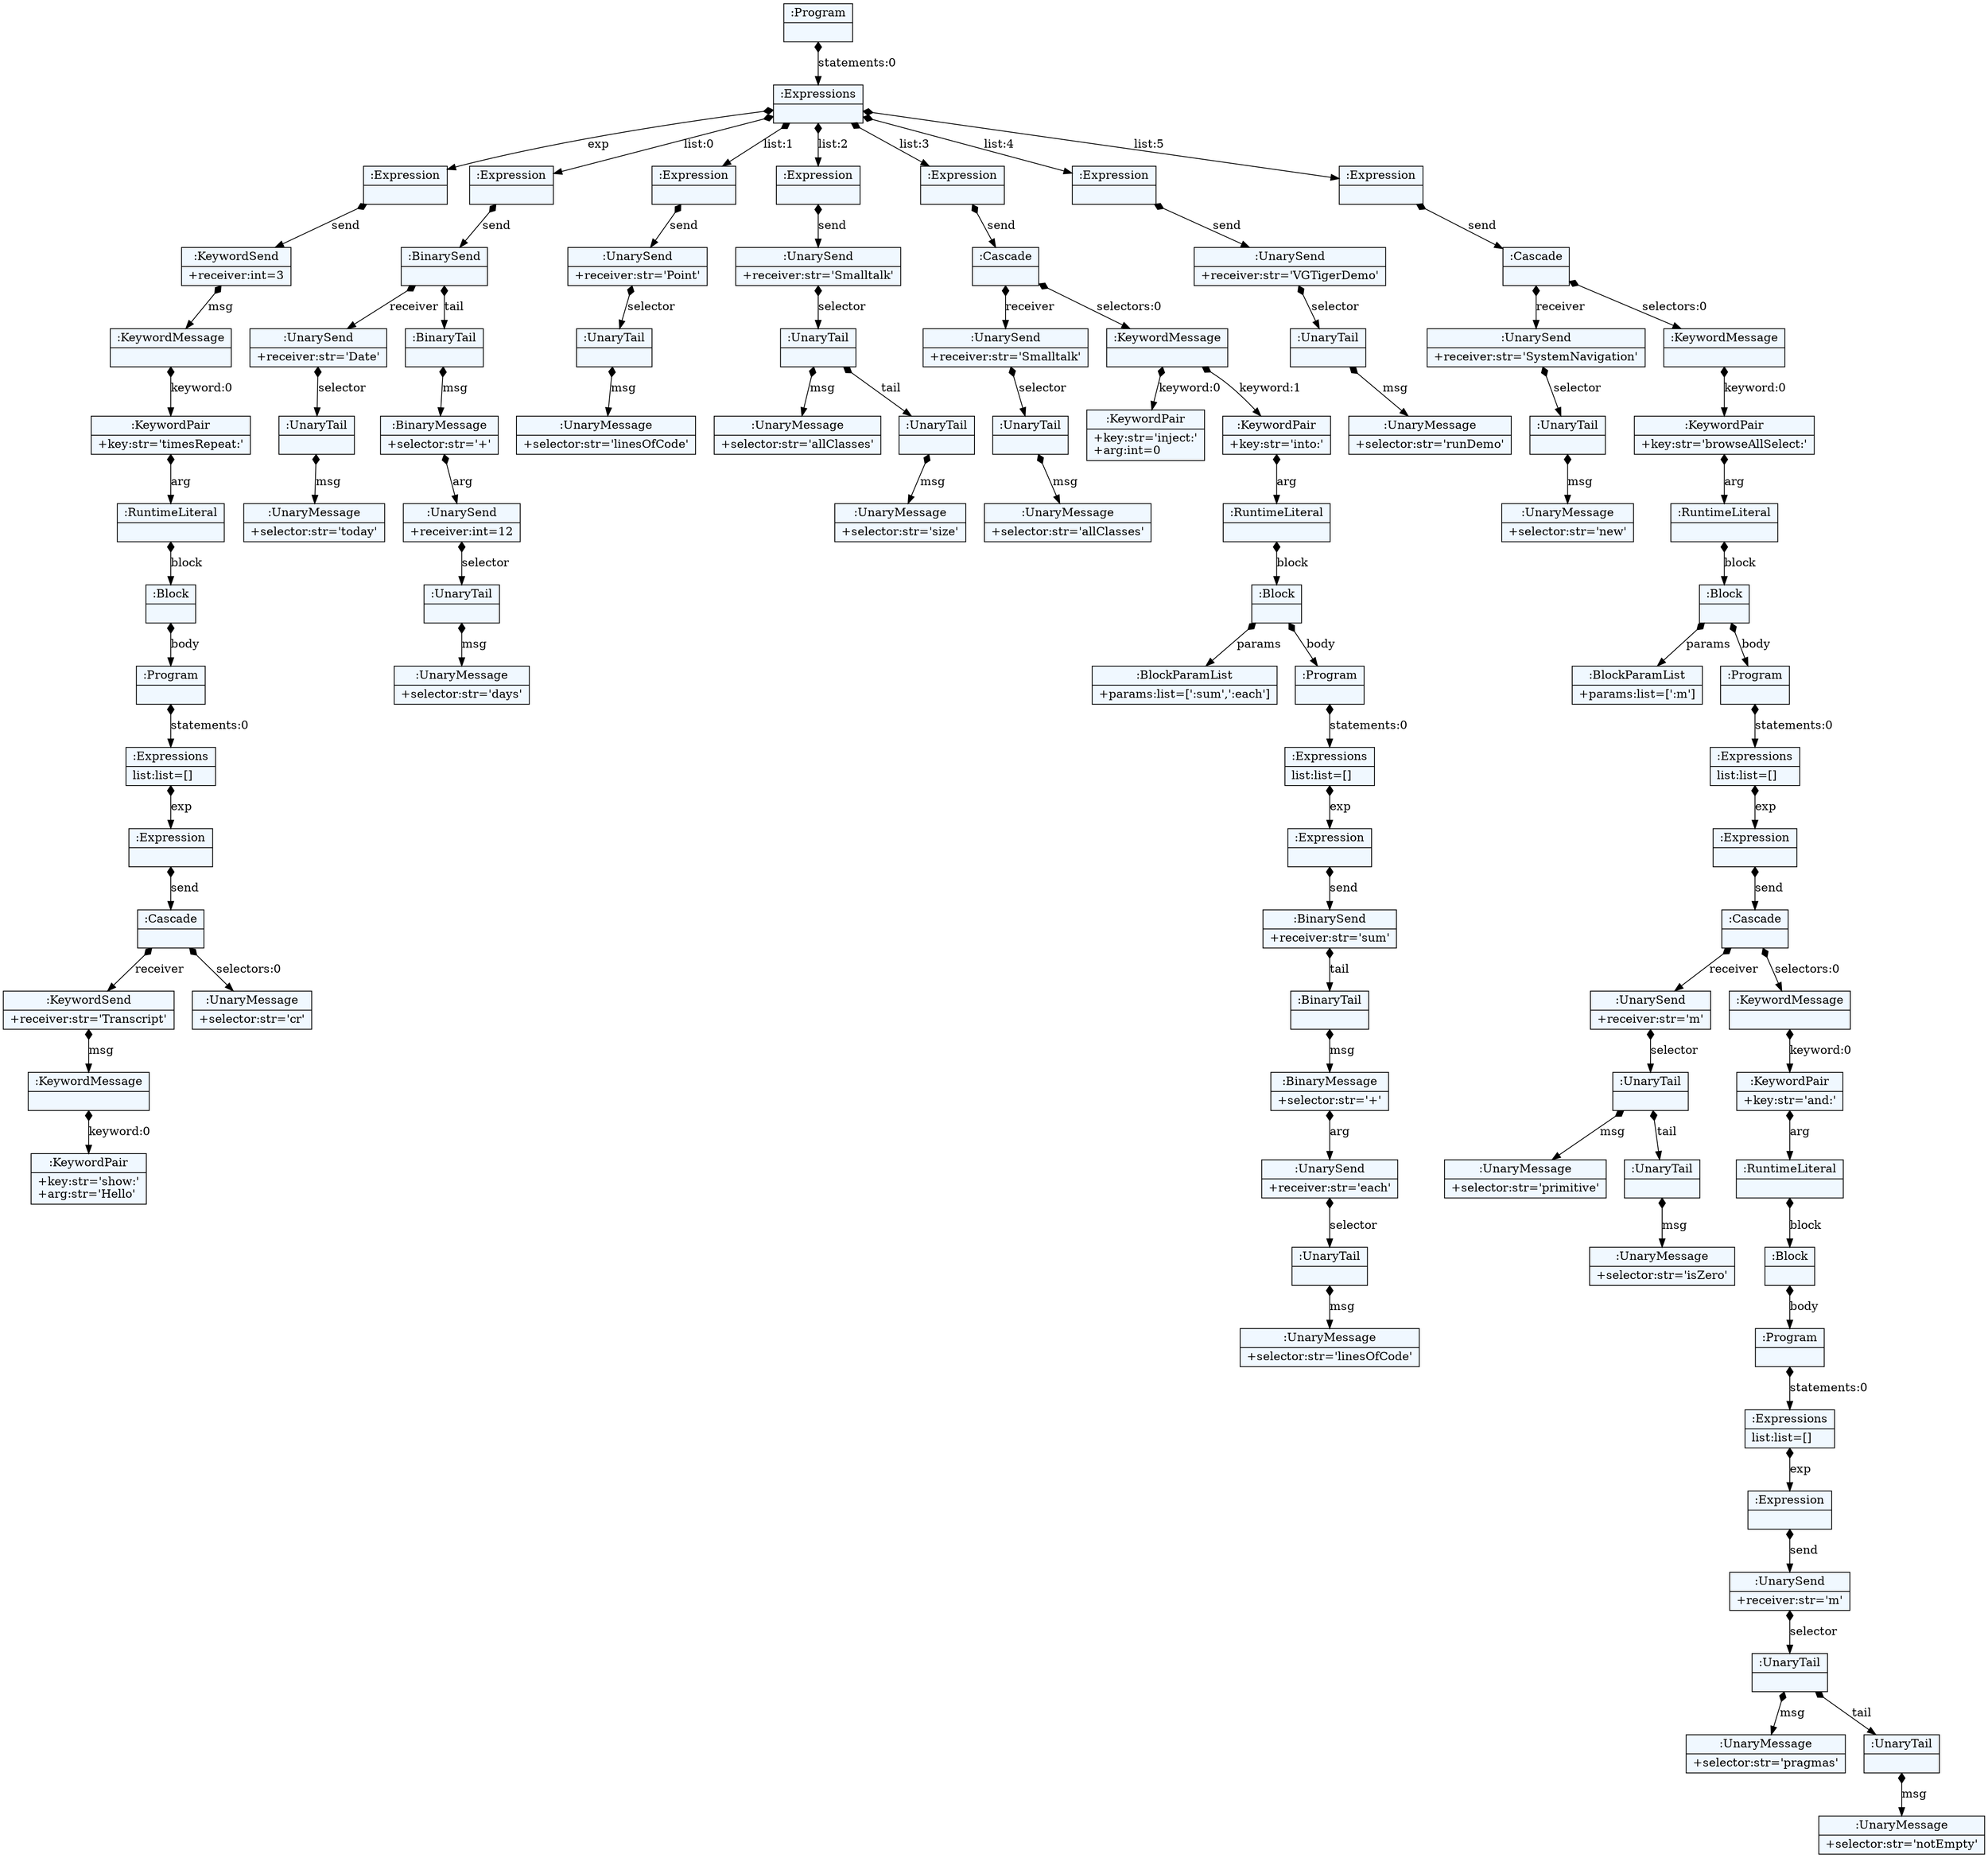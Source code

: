 
    digraph textX {
    fontname = "Bitstream Vera Sans"
    fontsize = 8
    node[
        shape=record,
        style=filled,
        fillcolor=aliceblue
    ]
    nodesep = 0.3
    edge[dir=black,arrowtail=empty]


3018041416168 -> 3018017881784 [label="statements:0" arrowtail=diamond dir=both]
3018017881784 -> 3018037277640 [label="exp" arrowtail=diamond dir=both]
3018037277640 -> 3018092703248 [label="send" arrowtail=diamond dir=both]
3018092703248 -> 3018133253816 [label="msg" arrowtail=diamond dir=both]
3018133253816 -> 3018133253928 [label="keyword:0" arrowtail=diamond dir=both]
3018133253928 -> 3018133253312 [label="arg" arrowtail=diamond dir=both]
3018133253312 -> 3018156540088 [label="block" arrowtail=diamond dir=both]
3018156540088 -> 3018156540592 [label="body" arrowtail=diamond dir=both]
3018156540592 -> 3018156540256 [label="statements:0" arrowtail=diamond dir=both]
3018156540256 -> 3018014497984 [label="exp" arrowtail=diamond dir=both]
3018014497984 -> 3018210605432 [label="send" arrowtail=diamond dir=both]
3018210605432 -> 3018210605600 [label="receiver" arrowtail=diamond dir=both]
3018210605600 -> 3018210605824 [label="msg" arrowtail=diamond dir=both]
3018210605824 -> 3018210605936 [label="keyword:0" arrowtail=diamond dir=both]
3018210605936[label="{:KeywordPair|+key:str='show:'\l+arg:str='Hello'\l}"]
3018210605824[label="{:KeywordMessage|}"]
3018210605600[label="{:KeywordSend|+receiver:str='Transcript'\l}"]
3018210605432 -> 3018210605656 [label="selectors:0" arrowtail=diamond dir=both]
3018210605656[label="{:UnaryMessage|+selector:str='cr'\l}"]
3018210605432[label="{:Cascade|}"]
3018014497984[label="{:Expression|}"]
3018156540256[label="{:Expressions|list:list=[]\l}"]
3018156540592[label="{:Program|}"]
3018156540088[label="{:Block|}"]
3018133253312[label="{:RuntimeLiteral|}"]
3018133253928[label="{:KeywordPair|+key:str='timesRepeat:'\l}"]
3018133253816[label="{:KeywordMessage|}"]
3018092703248[label="{:KeywordSend|+receiver:int=3\l}"]
3018037277640[label="{:Expression|}"]
3018017881784 -> 3018037279376 [label="list:0" arrowtail=diamond dir=both]
3018037279376 -> 3018094267528 [label="send" arrowtail=diamond dir=both]
3018094267528 -> 3018133253536 [label="receiver" arrowtail=diamond dir=both]
3018133253536 -> 3018156540144 [label="selector" arrowtail=diamond dir=both]
3018156540144 -> 3018156540536 [label="msg" arrowtail=diamond dir=both]
3018156540536[label="{:UnaryMessage|+selector:str='today'\l}"]
3018156540144[label="{:UnaryTail|}"]
3018133253536[label="{:UnarySend|+receiver:str='Date'\l}"]
3018094267528 -> 3018133253368 [label="tail" arrowtail=diamond dir=both]
3018133253368 -> 3018156540200 [label="msg" arrowtail=diamond dir=both]
3018156540200 -> 3018014498264 [label="arg" arrowtail=diamond dir=both]
3018014498264 -> 3018210605544 [label="selector" arrowtail=diamond dir=both]
3018210605544 -> 3018210605768 [label="msg" arrowtail=diamond dir=both]
3018210605768[label="{:UnaryMessage|+selector:str='days'\l}"]
3018210605544[label="{:UnaryTail|}"]
3018014498264[label="{:UnarySend|+receiver:int=12\l}"]
3018156540200[label="{:BinaryMessage|+selector:str='+'\l}"]
3018133253368[label="{:BinaryTail|}"]
3018094267528[label="{:BinarySend|}"]
3018037279376[label="{:Expression|}"]
3018017881784 -> 3018092703416 [label="list:1" arrowtail=diamond dir=both]
3018092703416 -> 3018133254096 [label="send" arrowtail=diamond dir=both]
3018133254096 -> 3018156540312 [label="selector" arrowtail=diamond dir=both]
3018156540312 -> 3018210605376 [label="msg" arrowtail=diamond dir=both]
3018210605376[label="{:UnaryMessage|+selector:str='linesOfCode'\l}"]
3018156540312[label="{:UnaryTail|}"]
3018133254096[label="{:UnarySend|+receiver:str='Point'\l}"]
3018092703416[label="{:Expression|}"]
3018017881784 -> 3018092703528 [label="list:2" arrowtail=diamond dir=both]
3018092703528 -> 3018156539976 [label="send" arrowtail=diamond dir=both]
3018156539976 -> 3018210605712 [label="selector" arrowtail=diamond dir=both]
3018210605712 -> 3018210605992 [label="msg" arrowtail=diamond dir=both]
3018210605992[label="{:UnaryMessage|+selector:str='allClasses'\l}"]
3018210605712 -> 3018210606216 [label="tail" arrowtail=diamond dir=both]
3018210606216 -> 3018210606272 [label="msg" arrowtail=diamond dir=both]
3018210606272[label="{:UnaryMessage|+selector:str='size'\l}"]
3018210606216[label="{:UnaryTail|}"]
3018210605712[label="{:UnaryTail|}"]
3018156539976[label="{:UnarySend|+receiver:str='Smalltalk'\l}"]
3018092703528[label="{:Expression|}"]
3018017881784 -> 3018133254040 [label="list:3" arrowtail=diamond dir=both]
3018133254040 -> 3018014498208 [label="send" arrowtail=diamond dir=both]
3018014498208 -> 3018210606048 [label="receiver" arrowtail=diamond dir=both]
3018210606048 -> 3018210606552 [label="selector" arrowtail=diamond dir=both]
3018210606552 -> 3018210606608 [label="msg" arrowtail=diamond dir=both]
3018210606608[label="{:UnaryMessage|+selector:str='allClasses'\l}"]
3018210606552[label="{:UnaryTail|}"]
3018210606048[label="{:UnarySend|+receiver:str='Smalltalk'\l}"]
3018014498208 -> 3018210606328 [label="selectors:0" arrowtail=diamond dir=both]
3018210606328 -> 3018210606496 [label="keyword:0" arrowtail=diamond dir=both]
3018210606496[label="{:KeywordPair|+key:str='inject:'\l+arg:int=0\l}"]
3018210606328 -> 3018210606664 [label="keyword:1" arrowtail=diamond dir=both]
3018210606664 -> 3018210606944 [label="arg" arrowtail=diamond dir=both]
3018210606944 -> 3018211835976 [label="block" arrowtail=diamond dir=both]
3018211835976 -> 3018211836144 [label="params" arrowtail=diamond dir=both]
3018211836144[label="{:BlockParamList|+params:list=[':sum',':each']\l}"]
3018211835976 -> 3018211836200 [label="body" arrowtail=diamond dir=both]
3018211836200 -> 3018211836760 [label="statements:0" arrowtail=diamond dir=both]
3018211836760 -> 3018211836872 [label="exp" arrowtail=diamond dir=both]
3018211836872 -> 3018211837040 [label="send" arrowtail=diamond dir=both]
3018211837040 -> 3018211837264 [label="tail" arrowtail=diamond dir=both]
3018211837264 -> 3018211837376 [label="msg" arrowtail=diamond dir=both]
3018211837376 -> 3018211837600 [label="arg" arrowtail=diamond dir=both]
3018211837600 -> 3018211837768 [label="selector" arrowtail=diamond dir=both]
3018211837768 -> 3018211837880 [label="msg" arrowtail=diamond dir=both]
3018211837880[label="{:UnaryMessage|+selector:str='linesOfCode'\l}"]
3018211837768[label="{:UnaryTail|}"]
3018211837600[label="{:UnarySend|+receiver:str='each'\l}"]
3018211837376[label="{:BinaryMessage|+selector:str='+'\l}"]
3018211837264[label="{:BinaryTail|}"]
3018211837040[label="{:BinarySend|+receiver:str='sum'\l}"]
3018211836872[label="{:Expression|}"]
3018211836760[label="{:Expressions|list:list=[]\l}"]
3018211836200[label="{:Program|}"]
3018211835976[label="{:Block|}"]
3018210606944[label="{:RuntimeLiteral|}"]
3018210606664[label="{:KeywordPair|+key:str='into:'\l}"]
3018210606328[label="{:KeywordMessage|}"]
3018014498208[label="{:Cascade|}"]
3018133254040[label="{:Expression|}"]
3018017881784 -> 3018156540032 [label="list:4" arrowtail=diamond dir=both]
3018156540032 -> 3018210605488 [label="send" arrowtail=diamond dir=both]
3018210605488 -> 3018210606888 [label="selector" arrowtail=diamond dir=both]
3018210606888 -> 3018210607056 [label="msg" arrowtail=diamond dir=both]
3018210607056[label="{:UnaryMessage|+selector:str='runDemo'\l}"]
3018210606888[label="{:UnaryTail|}"]
3018210605488[label="{:UnarySend|+receiver:str='VGTigerDemo'\l}"]
3018156540032[label="{:Expression|}"]
3018017881784 -> 3018156540368 [label="list:5" arrowtail=diamond dir=both]
3018156540368 -> 3018210606384 [label="send" arrowtail=diamond dir=both]
3018210606384 -> 3018211836032 [label="receiver" arrowtail=diamond dir=both]
3018211836032 -> 3018211836704 [label="selector" arrowtail=diamond dir=both]
3018211836704 -> 3018211836928 [label="msg" arrowtail=diamond dir=both]
3018211836928[label="{:UnaryMessage|+selector:str='new'\l}"]
3018211836704[label="{:UnaryTail|}"]
3018211836032[label="{:UnarySend|+receiver:str='SystemNavigation'\l}"]
3018210606384 -> 3018211836088 [label="selectors:0" arrowtail=diamond dir=both]
3018211836088 -> 3018211836816 [label="keyword:0" arrowtail=diamond dir=both]
3018211836816 -> 3018211837152 [label="arg" arrowtail=diamond dir=both]
3018211837152 -> 3018211837432 [label="block" arrowtail=diamond dir=both]
3018211837432 -> 3018211837656 [label="params" arrowtail=diamond dir=both]
3018211837656[label="{:BlockParamList|+params:list=[':m']\l}"]
3018211837432 -> 3018211837712 [label="body" arrowtail=diamond dir=both]
3018211837712 -> 3018211838048 [label="statements:0" arrowtail=diamond dir=both]
3018211838048 -> 3018211838216 [label="exp" arrowtail=diamond dir=both]
3018211838216 -> 3018211838384 [label="send" arrowtail=diamond dir=both]
3018211838384 -> 3018211838552 [label="receiver" arrowtail=diamond dir=both]
3018211838552 -> 3018211838776 [label="selector" arrowtail=diamond dir=both]
3018211838776 -> 3018211838888 [label="msg" arrowtail=diamond dir=both]
3018211838888[label="{:UnaryMessage|+selector:str='primitive'\l}"]
3018211838776 -> 3018211838944 [label="tail" arrowtail=diamond dir=both]
3018211838944 -> 3018211839056 [label="msg" arrowtail=diamond dir=both]
3018211839056[label="{:UnaryMessage|+selector:str='isZero'\l}"]
3018211838944[label="{:UnaryTail|}"]
3018211838776[label="{:UnaryTail|}"]
3018211838552[label="{:UnarySend|+receiver:str='m'\l}"]
3018211838384 -> 3018211838608 [label="selectors:0" arrowtail=diamond dir=both]
3018211838608 -> 3018211838832 [label="keyword:0" arrowtail=diamond dir=both]
3018211838832 -> 3018211839224 [label="arg" arrowtail=diamond dir=both]
3018211839224 -> 3018211839392 [label="block" arrowtail=diamond dir=both]
3018211839392 -> 3018211839560 [label="body" arrowtail=diamond dir=both]
3018211839560 -> 3018211839784 [label="statements:0" arrowtail=diamond dir=both]
3018211839784 -> 3018211839896 [label="exp" arrowtail=diamond dir=both]
3018211839896 -> 3018211844224 [label="send" arrowtail=diamond dir=both]
3018211844224 -> 3018211844448 [label="selector" arrowtail=diamond dir=both]
3018211844448 -> 3018211844560 [label="msg" arrowtail=diamond dir=both]
3018211844560[label="{:UnaryMessage|+selector:str='pragmas'\l}"]
3018211844448 -> 3018211844616 [label="tail" arrowtail=diamond dir=both]
3018211844616 -> 3018211844728 [label="msg" arrowtail=diamond dir=both]
3018211844728[label="{:UnaryMessage|+selector:str='notEmpty'\l}"]
3018211844616[label="{:UnaryTail|}"]
3018211844448[label="{:UnaryTail|}"]
3018211844224[label="{:UnarySend|+receiver:str='m'\l}"]
3018211839896[label="{:Expression|}"]
3018211839784[label="{:Expressions|list:list=[]\l}"]
3018211839560[label="{:Program|}"]
3018211839392[label="{:Block|}"]
3018211839224[label="{:RuntimeLiteral|}"]
3018211838832[label="{:KeywordPair|+key:str='and:'\l}"]
3018211838608[label="{:KeywordMessage|}"]
3018211838384[label="{:Cascade|}"]
3018211838216[label="{:Expression|}"]
3018211838048[label="{:Expressions|list:list=[]\l}"]
3018211837712[label="{:Program|}"]
3018211837432[label="{:Block|}"]
3018211837152[label="{:RuntimeLiteral|}"]
3018211836816[label="{:KeywordPair|+key:str='browseAllSelect:'\l}"]
3018211836088[label="{:KeywordMessage|}"]
3018210606384[label="{:Cascade|}"]
3018156540368[label="{:Expression|}"]
3018017881784[label="{:Expressions|}"]
3018041416168[label="{:Program|}"]

}
